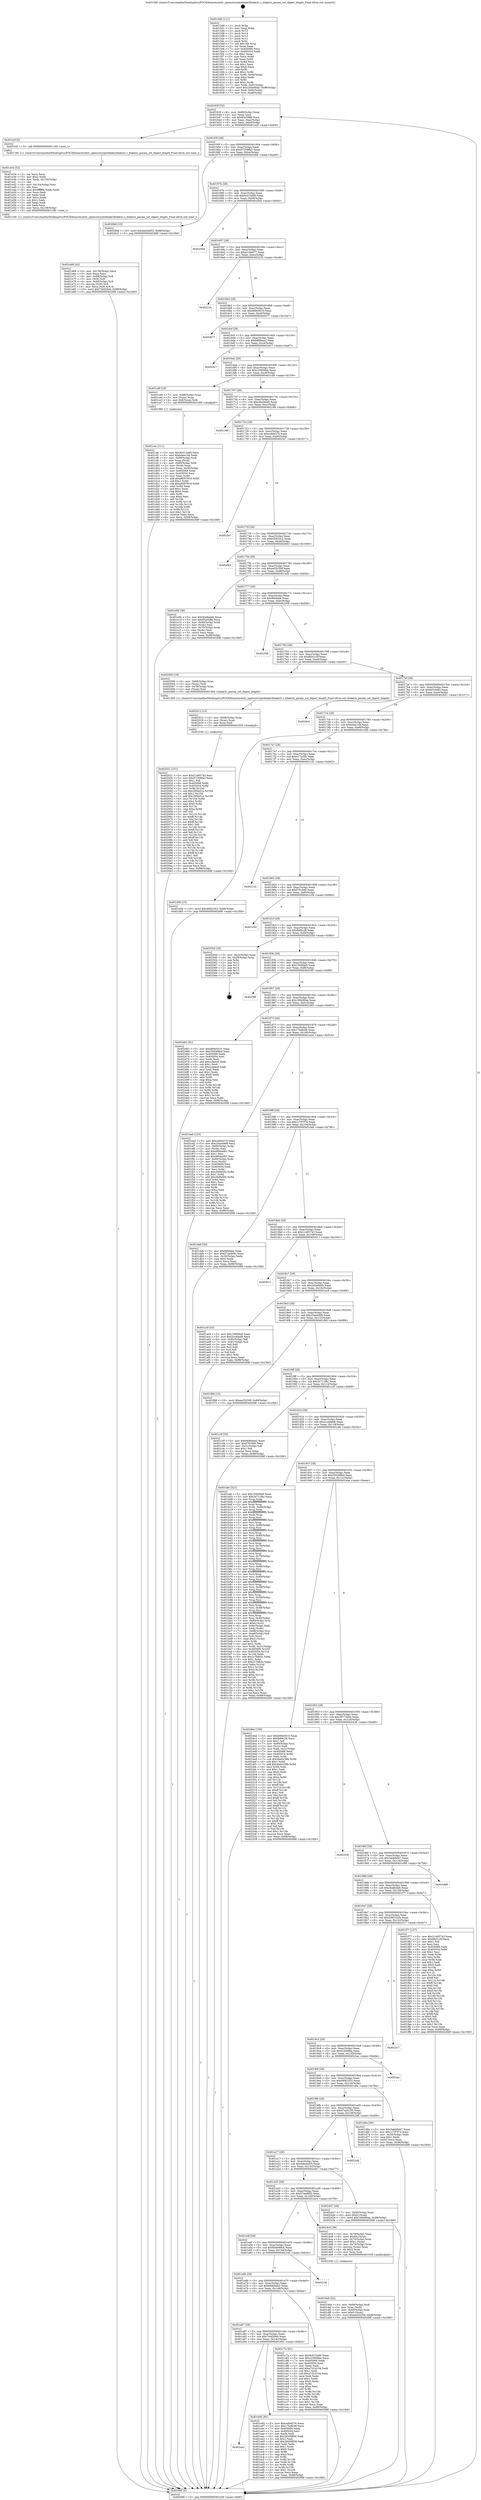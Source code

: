 digraph "0x4015d0" {
  label = "0x4015d0 (/mnt/c/Users/mathe/Desktop/tcc/POCII/binaries/extr_opensslcryptoblake2blake2s.c_blake2s_param_set_digest_length_Final-ollvm.out::main(0))"
  labelloc = "t"
  node[shape=record]

  Entry [label="",width=0.3,height=0.3,shape=circle,fillcolor=black,style=filled]
  "0x40163f" [label="{
     0x40163f [32]\l
     | [instrs]\l
     &nbsp;&nbsp;0x40163f \<+6\>: mov -0x98(%rbp),%eax\l
     &nbsp;&nbsp;0x401645 \<+2\>: mov %eax,%ecx\l
     &nbsp;&nbsp;0x401647 \<+6\>: sub $0x85a55ffd,%ecx\l
     &nbsp;&nbsp;0x40164d \<+6\>: mov %eax,-0xac(%rbp)\l
     &nbsp;&nbsp;0x401653 \<+6\>: mov %ecx,-0xb0(%rbp)\l
     &nbsp;&nbsp;0x401659 \<+6\>: je 0000000000401e2f \<main+0x85f\>\l
  }"]
  "0x401e2f" [label="{
     0x401e2f [5]\l
     | [instrs]\l
     &nbsp;&nbsp;0x401e2f \<+5\>: call 0000000000401160 \<next_i\>\l
     | [calls]\l
     &nbsp;&nbsp;0x401160 \{1\} (/mnt/c/Users/mathe/Desktop/tcc/POCII/binaries/extr_opensslcryptoblake2blake2s.c_blake2s_param_set_digest_length_Final-ollvm.out::next_i)\l
  }"]
  "0x40165f" [label="{
     0x40165f [28]\l
     | [instrs]\l
     &nbsp;&nbsp;0x40165f \<+5\>: jmp 0000000000401664 \<main+0x94\>\l
     &nbsp;&nbsp;0x401664 \<+6\>: mov -0xac(%rbp),%eax\l
     &nbsp;&nbsp;0x40166a \<+5\>: sub $0x972598a3,%eax\l
     &nbsp;&nbsp;0x40166f \<+6\>: mov %eax,-0xb4(%rbp)\l
     &nbsp;&nbsp;0x401675 \<+6\>: je 00000000004020b8 \<main+0xae8\>\l
  }"]
  Exit [label="",width=0.3,height=0.3,shape=circle,fillcolor=black,style=filled,peripheries=2]
  "0x4020b8" [label="{
     0x4020b8 [15]\l
     | [instrs]\l
     &nbsp;&nbsp;0x4020b8 \<+10\>: movl $0x4ebcbd55,-0x98(%rbp)\l
     &nbsp;&nbsp;0x4020c2 \<+5\>: jmp 000000000040268f \<main+0x10bf\>\l
  }"]
  "0x40167b" [label="{
     0x40167b [28]\l
     | [instrs]\l
     &nbsp;&nbsp;0x40167b \<+5\>: jmp 0000000000401680 \<main+0xb0\>\l
     &nbsp;&nbsp;0x401680 \<+6\>: mov -0xac(%rbp),%eax\l
     &nbsp;&nbsp;0x401686 \<+5\>: sub $0x9c015a99,%eax\l
     &nbsp;&nbsp;0x40168b \<+6\>: mov %eax,-0xb8(%rbp)\l
     &nbsp;&nbsp;0x401691 \<+6\>: je 00000000004025b4 \<main+0xfe4\>\l
  }"]
  "0x402021" [label="{
     0x402021 [151]\l
     | [instrs]\l
     &nbsp;&nbsp;0x402021 \<+5\>: mov $0x21495743,%esi\l
     &nbsp;&nbsp;0x402026 \<+5\>: mov $0x972598a3,%ecx\l
     &nbsp;&nbsp;0x40202b \<+2\>: mov $0x1,%dl\l
     &nbsp;&nbsp;0x40202d \<+8\>: mov 0x405068,%r8d\l
     &nbsp;&nbsp;0x402035 \<+8\>: mov 0x405054,%r9d\l
     &nbsp;&nbsp;0x40203d \<+3\>: mov %r8d,%r10d\l
     &nbsp;&nbsp;0x402040 \<+7\>: sub $0x295fa51e,%r10d\l
     &nbsp;&nbsp;0x402047 \<+4\>: sub $0x1,%r10d\l
     &nbsp;&nbsp;0x40204b \<+7\>: add $0x295fa51e,%r10d\l
     &nbsp;&nbsp;0x402052 \<+4\>: imul %r10d,%r8d\l
     &nbsp;&nbsp;0x402056 \<+4\>: and $0x1,%r8d\l
     &nbsp;&nbsp;0x40205a \<+4\>: cmp $0x0,%r8d\l
     &nbsp;&nbsp;0x40205e \<+4\>: sete %r11b\l
     &nbsp;&nbsp;0x402062 \<+4\>: cmp $0xa,%r9d\l
     &nbsp;&nbsp;0x402066 \<+3\>: setl %bl\l
     &nbsp;&nbsp;0x402069 \<+3\>: mov %r11b,%r14b\l
     &nbsp;&nbsp;0x40206c \<+4\>: xor $0xff,%r14b\l
     &nbsp;&nbsp;0x402070 \<+3\>: mov %bl,%r15b\l
     &nbsp;&nbsp;0x402073 \<+4\>: xor $0xff,%r15b\l
     &nbsp;&nbsp;0x402077 \<+3\>: xor $0x1,%dl\l
     &nbsp;&nbsp;0x40207a \<+3\>: mov %r14b,%r12b\l
     &nbsp;&nbsp;0x40207d \<+4\>: and $0xff,%r12b\l
     &nbsp;&nbsp;0x402081 \<+3\>: and %dl,%r11b\l
     &nbsp;&nbsp;0x402084 \<+3\>: mov %r15b,%r13b\l
     &nbsp;&nbsp;0x402087 \<+4\>: and $0xff,%r13b\l
     &nbsp;&nbsp;0x40208b \<+2\>: and %dl,%bl\l
     &nbsp;&nbsp;0x40208d \<+3\>: or %r11b,%r12b\l
     &nbsp;&nbsp;0x402090 \<+3\>: or %bl,%r13b\l
     &nbsp;&nbsp;0x402093 \<+3\>: xor %r13b,%r12b\l
     &nbsp;&nbsp;0x402096 \<+3\>: or %r15b,%r14b\l
     &nbsp;&nbsp;0x402099 \<+4\>: xor $0xff,%r14b\l
     &nbsp;&nbsp;0x40209d \<+3\>: or $0x1,%dl\l
     &nbsp;&nbsp;0x4020a0 \<+3\>: and %dl,%r14b\l
     &nbsp;&nbsp;0x4020a3 \<+3\>: or %r14b,%r12b\l
     &nbsp;&nbsp;0x4020a6 \<+4\>: test $0x1,%r12b\l
     &nbsp;&nbsp;0x4020aa \<+3\>: cmovne %ecx,%esi\l
     &nbsp;&nbsp;0x4020ad \<+6\>: mov %esi,-0x98(%rbp)\l
     &nbsp;&nbsp;0x4020b3 \<+5\>: jmp 000000000040268f \<main+0x10bf\>\l
  }"]
  "0x4025b4" [label="{
     0x4025b4\l
  }", style=dashed]
  "0x401697" [label="{
     0x401697 [28]\l
     | [instrs]\l
     &nbsp;&nbsp;0x401697 \<+5\>: jmp 000000000040169c \<main+0xcc\>\l
     &nbsp;&nbsp;0x40169c \<+6\>: mov -0xac(%rbp),%eax\l
     &nbsp;&nbsp;0x4016a2 \<+5\>: sub $0xa1cbe077,%eax\l
     &nbsp;&nbsp;0x4016a7 \<+6\>: mov %eax,-0xbc(%rbp)\l
     &nbsp;&nbsp;0x4016ad \<+6\>: je 000000000040221b \<main+0xc4b\>\l
  }"]
  "0x402012" [label="{
     0x402012 [15]\l
     | [instrs]\l
     &nbsp;&nbsp;0x402012 \<+4\>: mov -0x68(%rbp),%rax\l
     &nbsp;&nbsp;0x402016 \<+3\>: mov (%rax),%rax\l
     &nbsp;&nbsp;0x402019 \<+3\>: mov %rax,%rdi\l
     &nbsp;&nbsp;0x40201c \<+5\>: call 0000000000401030 \<free@plt\>\l
     | [calls]\l
     &nbsp;&nbsp;0x401030 \{1\} (unknown)\l
  }"]
  "0x40221b" [label="{
     0x40221b\l
  }", style=dashed]
  "0x4016b3" [label="{
     0x4016b3 [28]\l
     | [instrs]\l
     &nbsp;&nbsp;0x4016b3 \<+5\>: jmp 00000000004016b8 \<main+0xe8\>\l
     &nbsp;&nbsp;0x4016b8 \<+6\>: mov -0xac(%rbp),%eax\l
     &nbsp;&nbsp;0x4016be \<+5\>: sub $0xb69e5010,%eax\l
     &nbsp;&nbsp;0x4016c3 \<+6\>: mov %eax,-0xc0(%rbp)\l
     &nbsp;&nbsp;0x4016c9 \<+6\>: je 0000000000402677 \<main+0x10a7\>\l
  }"]
  "0x401aa3" [label="{
     0x401aa3\l
  }", style=dashed]
  "0x402677" [label="{
     0x402677\l
  }", style=dashed]
  "0x4016cf" [label="{
     0x4016cf [28]\l
     | [instrs]\l
     &nbsp;&nbsp;0x4016cf \<+5\>: jmp 00000000004016d4 \<main+0x104\>\l
     &nbsp;&nbsp;0x4016d4 \<+6\>: mov -0xac(%rbp),%eax\l
     &nbsp;&nbsp;0x4016da \<+5\>: sub $0xb88feee2,%eax\l
     &nbsp;&nbsp;0x4016df \<+6\>: mov %eax,-0xc4(%rbp)\l
     &nbsp;&nbsp;0x4016e5 \<+6\>: je 00000000004020c7 \<main+0xaf7\>\l
  }"]
  "0x401e92" [label="{
     0x401e92 [91]\l
     | [instrs]\l
     &nbsp;&nbsp;0x401e92 \<+5\>: mov $0xcefd4276,%eax\l
     &nbsp;&nbsp;0x401e97 \<+5\>: mov $0x17bdfc48,%ecx\l
     &nbsp;&nbsp;0x401e9c \<+7\>: mov 0x405068,%edx\l
     &nbsp;&nbsp;0x401ea3 \<+7\>: mov 0x405054,%esi\l
     &nbsp;&nbsp;0x401eaa \<+2\>: mov %edx,%edi\l
     &nbsp;&nbsp;0x401eac \<+6\>: sub $0x26008856,%edi\l
     &nbsp;&nbsp;0x401eb2 \<+3\>: sub $0x1,%edi\l
     &nbsp;&nbsp;0x401eb5 \<+6\>: add $0x26008856,%edi\l
     &nbsp;&nbsp;0x401ebb \<+3\>: imul %edi,%edx\l
     &nbsp;&nbsp;0x401ebe \<+3\>: and $0x1,%edx\l
     &nbsp;&nbsp;0x401ec1 \<+3\>: cmp $0x0,%edx\l
     &nbsp;&nbsp;0x401ec4 \<+4\>: sete %r8b\l
     &nbsp;&nbsp;0x401ec8 \<+3\>: cmp $0xa,%esi\l
     &nbsp;&nbsp;0x401ecb \<+4\>: setl %r9b\l
     &nbsp;&nbsp;0x401ecf \<+3\>: mov %r8b,%r10b\l
     &nbsp;&nbsp;0x401ed2 \<+3\>: and %r9b,%r10b\l
     &nbsp;&nbsp;0x401ed5 \<+3\>: xor %r9b,%r8b\l
     &nbsp;&nbsp;0x401ed8 \<+3\>: or %r8b,%r10b\l
     &nbsp;&nbsp;0x401edb \<+4\>: test $0x1,%r10b\l
     &nbsp;&nbsp;0x401edf \<+3\>: cmovne %ecx,%eax\l
     &nbsp;&nbsp;0x401ee2 \<+6\>: mov %eax,-0x98(%rbp)\l
     &nbsp;&nbsp;0x401ee8 \<+5\>: jmp 000000000040268f \<main+0x10bf\>\l
  }"]
  "0x4020c7" [label="{
     0x4020c7\l
  }", style=dashed]
  "0x4016eb" [label="{
     0x4016eb [28]\l
     | [instrs]\l
     &nbsp;&nbsp;0x4016eb \<+5\>: jmp 00000000004016f0 \<main+0x120\>\l
     &nbsp;&nbsp;0x4016f0 \<+6\>: mov -0xac(%rbp),%eax\l
     &nbsp;&nbsp;0x4016f6 \<+5\>: sub $0xc33956ba,%eax\l
     &nbsp;&nbsp;0x4016fb \<+6\>: mov %eax,-0xc8(%rbp)\l
     &nbsp;&nbsp;0x401701 \<+6\>: je 0000000000401cd9 \<main+0x709\>\l
  }"]
  "0x401e68" [label="{
     0x401e68 [42]\l
     | [instrs]\l
     &nbsp;&nbsp;0x401e68 \<+6\>: mov -0x158(%rbp),%ecx\l
     &nbsp;&nbsp;0x401e6e \<+3\>: imul %eax,%ecx\l
     &nbsp;&nbsp;0x401e71 \<+4\>: mov -0x68(%rbp),%r8\l
     &nbsp;&nbsp;0x401e75 \<+3\>: mov (%r8),%r8\l
     &nbsp;&nbsp;0x401e78 \<+4\>: mov -0x60(%rbp),%r9\l
     &nbsp;&nbsp;0x401e7c \<+3\>: movslq (%r9),%r9\l
     &nbsp;&nbsp;0x401e7f \<+4\>: mov %ecx,(%r8,%r9,4)\l
     &nbsp;&nbsp;0x401e83 \<+10\>: movl $0x7c6d26eb,-0x98(%rbp)\l
     &nbsp;&nbsp;0x401e8d \<+5\>: jmp 000000000040268f \<main+0x10bf\>\l
  }"]
  "0x401cd9" [label="{
     0x401cd9 [19]\l
     | [instrs]\l
     &nbsp;&nbsp;0x401cd9 \<+7\>: mov -0x88(%rbp),%rax\l
     &nbsp;&nbsp;0x401ce0 \<+3\>: mov (%rax),%rax\l
     &nbsp;&nbsp;0x401ce3 \<+4\>: mov 0x8(%rax),%rdi\l
     &nbsp;&nbsp;0x401ce7 \<+5\>: call 0000000000401060 \<atoi@plt\>\l
     | [calls]\l
     &nbsp;&nbsp;0x401060 \{1\} (unknown)\l
  }"]
  "0x401707" [label="{
     0x401707 [28]\l
     | [instrs]\l
     &nbsp;&nbsp;0x401707 \<+5\>: jmp 000000000040170c \<main+0x13c\>\l
     &nbsp;&nbsp;0x40170c \<+6\>: mov -0xac(%rbp),%eax\l
     &nbsp;&nbsp;0x401712 \<+5\>: sub $0xc9a2bbe6,%eax\l
     &nbsp;&nbsp;0x401717 \<+6\>: mov %eax,-0xcc(%rbp)\l
     &nbsp;&nbsp;0x40171d \<+6\>: je 0000000000402188 \<main+0xbb8\>\l
  }"]
  "0x401e34" [label="{
     0x401e34 [52]\l
     | [instrs]\l
     &nbsp;&nbsp;0x401e34 \<+2\>: xor %ecx,%ecx\l
     &nbsp;&nbsp;0x401e36 \<+5\>: mov $0x2,%edx\l
     &nbsp;&nbsp;0x401e3b \<+6\>: mov %edx,-0x154(%rbp)\l
     &nbsp;&nbsp;0x401e41 \<+1\>: cltd\l
     &nbsp;&nbsp;0x401e42 \<+6\>: mov -0x154(%rbp),%esi\l
     &nbsp;&nbsp;0x401e48 \<+2\>: idiv %esi\l
     &nbsp;&nbsp;0x401e4a \<+6\>: imul $0xfffffffe,%edx,%edx\l
     &nbsp;&nbsp;0x401e50 \<+2\>: mov %ecx,%edi\l
     &nbsp;&nbsp;0x401e52 \<+2\>: sub %edx,%edi\l
     &nbsp;&nbsp;0x401e54 \<+2\>: mov %ecx,%edx\l
     &nbsp;&nbsp;0x401e56 \<+3\>: sub $0x1,%edx\l
     &nbsp;&nbsp;0x401e59 \<+2\>: add %edx,%edi\l
     &nbsp;&nbsp;0x401e5b \<+2\>: sub %edi,%ecx\l
     &nbsp;&nbsp;0x401e5d \<+6\>: mov %ecx,-0x158(%rbp)\l
     &nbsp;&nbsp;0x401e63 \<+5\>: call 0000000000401160 \<next_i\>\l
     | [calls]\l
     &nbsp;&nbsp;0x401160 \{1\} (/mnt/c/Users/mathe/Desktop/tcc/POCII/binaries/extr_opensslcryptoblake2blake2s.c_blake2s_param_set_digest_length_Final-ollvm.out::next_i)\l
  }"]
  "0x402188" [label="{
     0x402188\l
  }", style=dashed]
  "0x401723" [label="{
     0x401723 [28]\l
     | [instrs]\l
     &nbsp;&nbsp;0x401723 \<+5\>: jmp 0000000000401728 \<main+0x158\>\l
     &nbsp;&nbsp;0x401728 \<+6\>: mov -0xac(%rbp),%eax\l
     &nbsp;&nbsp;0x40172e \<+5\>: sub $0xcefd4276,%eax\l
     &nbsp;&nbsp;0x401733 \<+6\>: mov %eax,-0xd0(%rbp)\l
     &nbsp;&nbsp;0x401739 \<+6\>: je 00000000004025e7 \<main+0x1017\>\l
  }"]
  "0x401deb" [label="{
     0x401deb [32]\l
     | [instrs]\l
     &nbsp;&nbsp;0x401deb \<+4\>: mov -0x68(%rbp),%rdi\l
     &nbsp;&nbsp;0x401def \<+3\>: mov %rax,(%rdi)\l
     &nbsp;&nbsp;0x401df2 \<+4\>: mov -0x60(%rbp),%rax\l
     &nbsp;&nbsp;0x401df6 \<+6\>: movl $0x0,(%rax)\l
     &nbsp;&nbsp;0x401dfc \<+10\>: movl $0xee55250f,-0x98(%rbp)\l
     &nbsp;&nbsp;0x401e06 \<+5\>: jmp 000000000040268f \<main+0x10bf\>\l
  }"]
  "0x4025e7" [label="{
     0x4025e7\l
  }", style=dashed]
  "0x40173f" [label="{
     0x40173f [28]\l
     | [instrs]\l
     &nbsp;&nbsp;0x40173f \<+5\>: jmp 0000000000401744 \<main+0x174\>\l
     &nbsp;&nbsp;0x401744 \<+6\>: mov -0xac(%rbp),%eax\l
     &nbsp;&nbsp;0x40174a \<+5\>: sub $0xe30633c2,%eax\l
     &nbsp;&nbsp;0x40174f \<+6\>: mov %eax,-0xd4(%rbp)\l
     &nbsp;&nbsp;0x401755 \<+6\>: je 0000000000402663 \<main+0x1093\>\l
  }"]
  "0x401cec" [label="{
     0x401cec [111]\l
     | [instrs]\l
     &nbsp;&nbsp;0x401cec \<+5\>: mov $0x9c015a99,%ecx\l
     &nbsp;&nbsp;0x401cf1 \<+5\>: mov $0xbdee148,%edx\l
     &nbsp;&nbsp;0x401cf6 \<+4\>: mov -0x80(%rbp),%rdi\l
     &nbsp;&nbsp;0x401cfa \<+2\>: mov %eax,(%rdi)\l
     &nbsp;&nbsp;0x401cfc \<+4\>: mov -0x80(%rbp),%rdi\l
     &nbsp;&nbsp;0x401d00 \<+2\>: mov (%rdi),%eax\l
     &nbsp;&nbsp;0x401d02 \<+3\>: mov %eax,-0x30(%rbp)\l
     &nbsp;&nbsp;0x401d05 \<+7\>: mov 0x405068,%eax\l
     &nbsp;&nbsp;0x401d0c \<+7\>: mov 0x405054,%esi\l
     &nbsp;&nbsp;0x401d13 \<+3\>: mov %eax,%r8d\l
     &nbsp;&nbsp;0x401d16 \<+7\>: add $0xa8097819,%r8d\l
     &nbsp;&nbsp;0x401d1d \<+4\>: sub $0x1,%r8d\l
     &nbsp;&nbsp;0x401d21 \<+7\>: sub $0xa8097819,%r8d\l
     &nbsp;&nbsp;0x401d28 \<+4\>: imul %r8d,%eax\l
     &nbsp;&nbsp;0x401d2c \<+3\>: and $0x1,%eax\l
     &nbsp;&nbsp;0x401d2f \<+3\>: cmp $0x0,%eax\l
     &nbsp;&nbsp;0x401d32 \<+4\>: sete %r9b\l
     &nbsp;&nbsp;0x401d36 \<+3\>: cmp $0xa,%esi\l
     &nbsp;&nbsp;0x401d39 \<+4\>: setl %r10b\l
     &nbsp;&nbsp;0x401d3d \<+3\>: mov %r9b,%r11b\l
     &nbsp;&nbsp;0x401d40 \<+3\>: and %r10b,%r11b\l
     &nbsp;&nbsp;0x401d43 \<+3\>: xor %r10b,%r9b\l
     &nbsp;&nbsp;0x401d46 \<+3\>: or %r9b,%r11b\l
     &nbsp;&nbsp;0x401d49 \<+4\>: test $0x1,%r11b\l
     &nbsp;&nbsp;0x401d4d \<+3\>: cmovne %edx,%ecx\l
     &nbsp;&nbsp;0x401d50 \<+6\>: mov %ecx,-0x98(%rbp)\l
     &nbsp;&nbsp;0x401d56 \<+5\>: jmp 000000000040268f \<main+0x10bf\>\l
  }"]
  "0x402663" [label="{
     0x402663\l
  }", style=dashed]
  "0x40175b" [label="{
     0x40175b [28]\l
     | [instrs]\l
     &nbsp;&nbsp;0x40175b \<+5\>: jmp 0000000000401760 \<main+0x190\>\l
     &nbsp;&nbsp;0x401760 \<+6\>: mov -0xac(%rbp),%eax\l
     &nbsp;&nbsp;0x401766 \<+5\>: sub $0xee55250f,%eax\l
     &nbsp;&nbsp;0x40176b \<+6\>: mov %eax,-0xd8(%rbp)\l
     &nbsp;&nbsp;0x401771 \<+6\>: je 0000000000401e0b \<main+0x83b\>\l
  }"]
  "0x401a87" [label="{
     0x401a87 [28]\l
     | [instrs]\l
     &nbsp;&nbsp;0x401a87 \<+5\>: jmp 0000000000401a8c \<main+0x4bc\>\l
     &nbsp;&nbsp;0x401a8c \<+6\>: mov -0xac(%rbp),%eax\l
     &nbsp;&nbsp;0x401a92 \<+5\>: sub $0x7c6d26eb,%eax\l
     &nbsp;&nbsp;0x401a97 \<+6\>: mov %eax,-0x14c(%rbp)\l
     &nbsp;&nbsp;0x401a9d \<+6\>: je 0000000000401e92 \<main+0x8c2\>\l
  }"]
  "0x401e0b" [label="{
     0x401e0b [36]\l
     | [instrs]\l
     &nbsp;&nbsp;0x401e0b \<+5\>: mov $0x3ba8edeb,%eax\l
     &nbsp;&nbsp;0x401e10 \<+5\>: mov $0x85a55ffd,%ecx\l
     &nbsp;&nbsp;0x401e15 \<+4\>: mov -0x60(%rbp),%rdx\l
     &nbsp;&nbsp;0x401e19 \<+2\>: mov (%rdx),%esi\l
     &nbsp;&nbsp;0x401e1b \<+4\>: mov -0x70(%rbp),%rdx\l
     &nbsp;&nbsp;0x401e1f \<+2\>: cmp (%rdx),%esi\l
     &nbsp;&nbsp;0x401e21 \<+3\>: cmovl %ecx,%eax\l
     &nbsp;&nbsp;0x401e24 \<+6\>: mov %eax,-0x98(%rbp)\l
     &nbsp;&nbsp;0x401e2a \<+5\>: jmp 000000000040268f \<main+0x10bf\>\l
  }"]
  "0x401777" [label="{
     0x401777 [28]\l
     | [instrs]\l
     &nbsp;&nbsp;0x401777 \<+5\>: jmp 000000000040177c \<main+0x1ac\>\l
     &nbsp;&nbsp;0x40177c \<+6\>: mov -0xac(%rbp),%eax\l
     &nbsp;&nbsp;0x401782 \<+5\>: sub $0x86bfabe,%eax\l
     &nbsp;&nbsp;0x401787 \<+6\>: mov %eax,-0xdc(%rbp)\l
     &nbsp;&nbsp;0x40178d \<+6\>: je 0000000000402308 \<main+0xd38\>\l
  }"]
  "0x401c7e" [label="{
     0x401c7e [91]\l
     | [instrs]\l
     &nbsp;&nbsp;0x401c7e \<+5\>: mov $0x9c015a99,%eax\l
     &nbsp;&nbsp;0x401c83 \<+5\>: mov $0xc33956ba,%ecx\l
     &nbsp;&nbsp;0x401c88 \<+7\>: mov 0x405068,%edx\l
     &nbsp;&nbsp;0x401c8f \<+7\>: mov 0x405054,%esi\l
     &nbsp;&nbsp;0x401c96 \<+2\>: mov %edx,%edi\l
     &nbsp;&nbsp;0x401c98 \<+6\>: add $0xa7d1d104,%edi\l
     &nbsp;&nbsp;0x401c9e \<+3\>: sub $0x1,%edi\l
     &nbsp;&nbsp;0x401ca1 \<+6\>: sub $0xa7d1d104,%edi\l
     &nbsp;&nbsp;0x401ca7 \<+3\>: imul %edi,%edx\l
     &nbsp;&nbsp;0x401caa \<+3\>: and $0x1,%edx\l
     &nbsp;&nbsp;0x401cad \<+3\>: cmp $0x0,%edx\l
     &nbsp;&nbsp;0x401cb0 \<+4\>: sete %r8b\l
     &nbsp;&nbsp;0x401cb4 \<+3\>: cmp $0xa,%esi\l
     &nbsp;&nbsp;0x401cb7 \<+4\>: setl %r9b\l
     &nbsp;&nbsp;0x401cbb \<+3\>: mov %r8b,%r10b\l
     &nbsp;&nbsp;0x401cbe \<+3\>: and %r9b,%r10b\l
     &nbsp;&nbsp;0x401cc1 \<+3\>: xor %r9b,%r8b\l
     &nbsp;&nbsp;0x401cc4 \<+3\>: or %r8b,%r10b\l
     &nbsp;&nbsp;0x401cc7 \<+4\>: test $0x1,%r10b\l
     &nbsp;&nbsp;0x401ccb \<+3\>: cmovne %ecx,%eax\l
     &nbsp;&nbsp;0x401cce \<+6\>: mov %eax,-0x98(%rbp)\l
     &nbsp;&nbsp;0x401cd4 \<+5\>: jmp 000000000040268f \<main+0x10bf\>\l
  }"]
  "0x402308" [label="{
     0x402308\l
  }", style=dashed]
  "0x401793" [label="{
     0x401793 [28]\l
     | [instrs]\l
     &nbsp;&nbsp;0x401793 \<+5\>: jmp 0000000000401798 \<main+0x1c8\>\l
     &nbsp;&nbsp;0x401798 \<+6\>: mov -0xac(%rbp),%eax\l
     &nbsp;&nbsp;0x40179e \<+5\>: sub $0x86d1c5f,%eax\l
     &nbsp;&nbsp;0x4017a3 \<+6\>: mov %eax,-0xe0(%rbp)\l
     &nbsp;&nbsp;0x4017a9 \<+6\>: je 0000000000402000 \<main+0xa30\>\l
  }"]
  "0x401a6b" [label="{
     0x401a6b [28]\l
     | [instrs]\l
     &nbsp;&nbsp;0x401a6b \<+5\>: jmp 0000000000401a70 \<main+0x4a0\>\l
     &nbsp;&nbsp;0x401a70 \<+6\>: mov -0xac(%rbp),%eax\l
     &nbsp;&nbsp;0x401a76 \<+5\>: sub $0x66dbbde2,%eax\l
     &nbsp;&nbsp;0x401a7b \<+6\>: mov %eax,-0x148(%rbp)\l
     &nbsp;&nbsp;0x401a81 \<+6\>: je 0000000000401c7e \<main+0x6ae\>\l
  }"]
  "0x402000" [label="{
     0x402000 [18]\l
     | [instrs]\l
     &nbsp;&nbsp;0x402000 \<+4\>: mov -0x68(%rbp),%rax\l
     &nbsp;&nbsp;0x402004 \<+3\>: mov (%rax),%rdi\l
     &nbsp;&nbsp;0x402007 \<+4\>: mov -0x78(%rbp),%rax\l
     &nbsp;&nbsp;0x40200b \<+2\>: mov (%rax),%esi\l
     &nbsp;&nbsp;0x40200d \<+5\>: call 00000000004015b0 \<blake2s_param_set_digest_length\>\l
     | [calls]\l
     &nbsp;&nbsp;0x4015b0 \{1\} (/mnt/c/Users/mathe/Desktop/tcc/POCII/binaries/extr_opensslcryptoblake2blake2s.c_blake2s_param_set_digest_length_Final-ollvm.out::blake2s_param_set_digest_length)\l
  }"]
  "0x4017af" [label="{
     0x4017af [28]\l
     | [instrs]\l
     &nbsp;&nbsp;0x4017af \<+5\>: jmp 00000000004017b4 \<main+0x1e4\>\l
     &nbsp;&nbsp;0x4017b4 \<+6\>: mov -0xac(%rbp),%eax\l
     &nbsp;&nbsp;0x4017ba \<+5\>: sub $0xb010e83,%eax\l
     &nbsp;&nbsp;0x4017bf \<+6\>: mov %eax,-0xe4(%rbp)\l
     &nbsp;&nbsp;0x4017c5 \<+6\>: je 0000000000402641 \<main+0x1071\>\l
  }"]
  "0x40210e" [label="{
     0x40210e\l
  }", style=dashed]
  "0x402641" [label="{
     0x402641\l
  }", style=dashed]
  "0x4017cb" [label="{
     0x4017cb [28]\l
     | [instrs]\l
     &nbsp;&nbsp;0x4017cb \<+5\>: jmp 00000000004017d0 \<main+0x200\>\l
     &nbsp;&nbsp;0x4017d0 \<+6\>: mov -0xac(%rbp),%eax\l
     &nbsp;&nbsp;0x4017d6 \<+5\>: sub $0xbdee148,%eax\l
     &nbsp;&nbsp;0x4017db \<+6\>: mov %eax,-0xe8(%rbp)\l
     &nbsp;&nbsp;0x4017e1 \<+6\>: je 0000000000401d5b \<main+0x78b\>\l
  }"]
  "0x401a4f" [label="{
     0x401a4f [28]\l
     | [instrs]\l
     &nbsp;&nbsp;0x401a4f \<+5\>: jmp 0000000000401a54 \<main+0x484\>\l
     &nbsp;&nbsp;0x401a54 \<+6\>: mov -0xac(%rbp),%eax\l
     &nbsp;&nbsp;0x401a5a \<+5\>: sub $0x60de86b4,%eax\l
     &nbsp;&nbsp;0x401a5f \<+6\>: mov %eax,-0x144(%rbp)\l
     &nbsp;&nbsp;0x401a65 \<+6\>: je 000000000040210e \<main+0xb3e\>\l
  }"]
  "0x401d5b" [label="{
     0x401d5b [15]\l
     | [instrs]\l
     &nbsp;&nbsp;0x401d5b \<+10\>: movl $0x46f42353,-0x98(%rbp)\l
     &nbsp;&nbsp;0x401d65 \<+5\>: jmp 000000000040268f \<main+0x10bf\>\l
  }"]
  "0x4017e7" [label="{
     0x4017e7 [28]\l
     | [instrs]\l
     &nbsp;&nbsp;0x4017e7 \<+5\>: jmp 00000000004017ec \<main+0x21c\>\l
     &nbsp;&nbsp;0x4017ec \<+6\>: mov -0xac(%rbp),%eax\l
     &nbsp;&nbsp;0x4017f2 \<+5\>: sub $0xe17a28b,%eax\l
     &nbsp;&nbsp;0x4017f7 \<+6\>: mov %eax,-0xec(%rbp)\l
     &nbsp;&nbsp;0x4017fd \<+6\>: je 0000000000402132 \<main+0xb62\>\l
  }"]
  "0x401dc4" [label="{
     0x401dc4 [39]\l
     | [instrs]\l
     &nbsp;&nbsp;0x401dc4 \<+4\>: mov -0x78(%rbp),%rax\l
     &nbsp;&nbsp;0x401dc8 \<+6\>: movl $0x64,(%rax)\l
     &nbsp;&nbsp;0x401dce \<+4\>: mov -0x70(%rbp),%rax\l
     &nbsp;&nbsp;0x401dd2 \<+6\>: movl $0x1,(%rax)\l
     &nbsp;&nbsp;0x401dd8 \<+4\>: mov -0x70(%rbp),%rax\l
     &nbsp;&nbsp;0x401ddc \<+3\>: movslq (%rax),%rax\l
     &nbsp;&nbsp;0x401ddf \<+4\>: shl $0x2,%rax\l
     &nbsp;&nbsp;0x401de3 \<+3\>: mov %rax,%rdi\l
     &nbsp;&nbsp;0x401de6 \<+5\>: call 0000000000401050 \<malloc@plt\>\l
     | [calls]\l
     &nbsp;&nbsp;0x401050 \{1\} (unknown)\l
  }"]
  "0x402132" [label="{
     0x402132\l
  }", style=dashed]
  "0x401803" [label="{
     0x401803 [28]\l
     | [instrs]\l
     &nbsp;&nbsp;0x401803 \<+5\>: jmp 0000000000401808 \<main+0x238\>\l
     &nbsp;&nbsp;0x401808 \<+6\>: mov -0xac(%rbp),%eax\l
     &nbsp;&nbsp;0x40180e \<+5\>: sub $0xf781849,%eax\l
     &nbsp;&nbsp;0x401813 \<+6\>: mov %eax,-0xf0(%rbp)\l
     &nbsp;&nbsp;0x401819 \<+6\>: je 0000000000401c5d \<main+0x68d\>\l
  }"]
  "0x401a33" [label="{
     0x401a33 [28]\l
     | [instrs]\l
     &nbsp;&nbsp;0x401a33 \<+5\>: jmp 0000000000401a38 \<main+0x468\>\l
     &nbsp;&nbsp;0x401a38 \<+6\>: mov -0xac(%rbp),%eax\l
     &nbsp;&nbsp;0x401a3e \<+5\>: sub $0x57aed692,%eax\l
     &nbsp;&nbsp;0x401a43 \<+6\>: mov %eax,-0x140(%rbp)\l
     &nbsp;&nbsp;0x401a49 \<+6\>: je 0000000000401dc4 \<main+0x7f4\>\l
  }"]
  "0x401c5d" [label="{
     0x401c5d\l
  }", style=dashed]
  "0x40181f" [label="{
     0x40181f [28]\l
     | [instrs]\l
     &nbsp;&nbsp;0x40181f \<+5\>: jmp 0000000000401824 \<main+0x254\>\l
     &nbsp;&nbsp;0x401824 \<+6\>: mov -0xac(%rbp),%eax\l
     &nbsp;&nbsp;0x40182a \<+5\>: sub $0xfb88c28,%eax\l
     &nbsp;&nbsp;0x40182f \<+6\>: mov %eax,-0xf4(%rbp)\l
     &nbsp;&nbsp;0x401835 \<+6\>: je 000000000040255d \<main+0xf8d\>\l
  }"]
  "0x402447" [label="{
     0x402447 [28]\l
     | [instrs]\l
     &nbsp;&nbsp;0x402447 \<+7\>: mov -0x90(%rbp),%rax\l
     &nbsp;&nbsp;0x40244e \<+6\>: movl $0x0,(%rax)\l
     &nbsp;&nbsp;0x402454 \<+10\>: movl $0x168490aa,-0x98(%rbp)\l
     &nbsp;&nbsp;0x40245e \<+5\>: jmp 000000000040268f \<main+0x10bf\>\l
  }"]
  "0x40255d" [label="{
     0x40255d [18]\l
     | [instrs]\l
     &nbsp;&nbsp;0x40255d \<+3\>: mov -0x2c(%rbp),%eax\l
     &nbsp;&nbsp;0x402560 \<+4\>: lea -0x28(%rbp),%rsp\l
     &nbsp;&nbsp;0x402564 \<+1\>: pop %rbx\l
     &nbsp;&nbsp;0x402565 \<+2\>: pop %r12\l
     &nbsp;&nbsp;0x402567 \<+2\>: pop %r13\l
     &nbsp;&nbsp;0x402569 \<+2\>: pop %r14\l
     &nbsp;&nbsp;0x40256b \<+2\>: pop %r15\l
     &nbsp;&nbsp;0x40256d \<+1\>: pop %rbp\l
     &nbsp;&nbsp;0x40256e \<+1\>: ret\l
  }"]
  "0x40183b" [label="{
     0x40183b [28]\l
     | [instrs]\l
     &nbsp;&nbsp;0x40183b \<+5\>: jmp 0000000000401840 \<main+0x270\>\l
     &nbsp;&nbsp;0x401840 \<+6\>: mov -0xac(%rbp),%eax\l
     &nbsp;&nbsp;0x401846 \<+5\>: sub $0x1560f4e9,%eax\l
     &nbsp;&nbsp;0x40184b \<+6\>: mov %eax,-0xf8(%rbp)\l
     &nbsp;&nbsp;0x401851 \<+6\>: je 000000000040256f \<main+0xf9f\>\l
  }"]
  "0x401a17" [label="{
     0x401a17 [28]\l
     | [instrs]\l
     &nbsp;&nbsp;0x401a17 \<+5\>: jmp 0000000000401a1c \<main+0x44c\>\l
     &nbsp;&nbsp;0x401a1c \<+6\>: mov -0xac(%rbp),%eax\l
     &nbsp;&nbsp;0x401a22 \<+5\>: sub $0x4ebcbd55,%eax\l
     &nbsp;&nbsp;0x401a27 \<+6\>: mov %eax,-0x13c(%rbp)\l
     &nbsp;&nbsp;0x401a2d \<+6\>: je 0000000000402447 \<main+0xe77\>\l
  }"]
  "0x40256f" [label="{
     0x40256f\l
  }", style=dashed]
  "0x401857" [label="{
     0x401857 [28]\l
     | [instrs]\l
     &nbsp;&nbsp;0x401857 \<+5\>: jmp 000000000040185c \<main+0x28c\>\l
     &nbsp;&nbsp;0x40185c \<+6\>: mov -0xac(%rbp),%eax\l
     &nbsp;&nbsp;0x401862 \<+5\>: sub $0x168490aa,%eax\l
     &nbsp;&nbsp;0x401867 \<+6\>: mov %eax,-0xfc(%rbp)\l
     &nbsp;&nbsp;0x40186d \<+6\>: je 0000000000402463 \<main+0xe93\>\l
  }"]
  "0x4022d8" [label="{
     0x4022d8\l
  }", style=dashed]
  "0x402463" [label="{
     0x402463 [91]\l
     | [instrs]\l
     &nbsp;&nbsp;0x402463 \<+5\>: mov $0xb69e5010,%eax\l
     &nbsp;&nbsp;0x402468 \<+5\>: mov $0x359269bd,%ecx\l
     &nbsp;&nbsp;0x40246d \<+7\>: mov 0x405068,%edx\l
     &nbsp;&nbsp;0x402474 \<+7\>: mov 0x405054,%esi\l
     &nbsp;&nbsp;0x40247b \<+2\>: mov %edx,%edi\l
     &nbsp;&nbsp;0x40247d \<+6\>: add $0xcc4eec6,%edi\l
     &nbsp;&nbsp;0x402483 \<+3\>: sub $0x1,%edi\l
     &nbsp;&nbsp;0x402486 \<+6\>: sub $0xcc4eec6,%edi\l
     &nbsp;&nbsp;0x40248c \<+3\>: imul %edi,%edx\l
     &nbsp;&nbsp;0x40248f \<+3\>: and $0x1,%edx\l
     &nbsp;&nbsp;0x402492 \<+3\>: cmp $0x0,%edx\l
     &nbsp;&nbsp;0x402495 \<+4\>: sete %r8b\l
     &nbsp;&nbsp;0x402499 \<+3\>: cmp $0xa,%esi\l
     &nbsp;&nbsp;0x40249c \<+4\>: setl %r9b\l
     &nbsp;&nbsp;0x4024a0 \<+3\>: mov %r8b,%r10b\l
     &nbsp;&nbsp;0x4024a3 \<+3\>: and %r9b,%r10b\l
     &nbsp;&nbsp;0x4024a6 \<+3\>: xor %r9b,%r8b\l
     &nbsp;&nbsp;0x4024a9 \<+3\>: or %r8b,%r10b\l
     &nbsp;&nbsp;0x4024ac \<+4\>: test $0x1,%r10b\l
     &nbsp;&nbsp;0x4024b0 \<+3\>: cmovne %ecx,%eax\l
     &nbsp;&nbsp;0x4024b3 \<+6\>: mov %eax,-0x98(%rbp)\l
     &nbsp;&nbsp;0x4024b9 \<+5\>: jmp 000000000040268f \<main+0x10bf\>\l
  }"]
  "0x401873" [label="{
     0x401873 [28]\l
     | [instrs]\l
     &nbsp;&nbsp;0x401873 \<+5\>: jmp 0000000000401878 \<main+0x2a8\>\l
     &nbsp;&nbsp;0x401878 \<+6\>: mov -0xac(%rbp),%eax\l
     &nbsp;&nbsp;0x40187e \<+5\>: sub $0x17bdfc48,%eax\l
     &nbsp;&nbsp;0x401883 \<+6\>: mov %eax,-0x100(%rbp)\l
     &nbsp;&nbsp;0x401889 \<+6\>: je 0000000000401eed \<main+0x91d\>\l
  }"]
  "0x4019fb" [label="{
     0x4019fb [28]\l
     | [instrs]\l
     &nbsp;&nbsp;0x4019fb \<+5\>: jmp 0000000000401a00 \<main+0x430\>\l
     &nbsp;&nbsp;0x401a00 \<+6\>: mov -0xac(%rbp),%eax\l
     &nbsp;&nbsp;0x401a06 \<+5\>: sub $0x47ab4193,%eax\l
     &nbsp;&nbsp;0x401a0b \<+6\>: mov %eax,-0x138(%rbp)\l
     &nbsp;&nbsp;0x401a11 \<+6\>: je 00000000004022d8 \<main+0xd08\>\l
  }"]
  "0x401eed" [label="{
     0x401eed [123]\l
     | [instrs]\l
     &nbsp;&nbsp;0x401eed \<+5\>: mov $0xcefd4276,%eax\l
     &nbsp;&nbsp;0x401ef2 \<+5\>: mov $0x25aa4489,%ecx\l
     &nbsp;&nbsp;0x401ef7 \<+4\>: mov -0x60(%rbp),%rdx\l
     &nbsp;&nbsp;0x401efb \<+2\>: mov (%rdx),%esi\l
     &nbsp;&nbsp;0x401efd \<+6\>: add $0x480da981,%esi\l
     &nbsp;&nbsp;0x401f03 \<+3\>: add $0x1,%esi\l
     &nbsp;&nbsp;0x401f06 \<+6\>: sub $0x480da981,%esi\l
     &nbsp;&nbsp;0x401f0c \<+4\>: mov -0x60(%rbp),%rdx\l
     &nbsp;&nbsp;0x401f10 \<+2\>: mov %esi,(%rdx)\l
     &nbsp;&nbsp;0x401f12 \<+7\>: mov 0x405068,%esi\l
     &nbsp;&nbsp;0x401f19 \<+7\>: mov 0x405054,%edi\l
     &nbsp;&nbsp;0x401f20 \<+3\>: mov %esi,%r8d\l
     &nbsp;&nbsp;0x401f23 \<+7\>: sub $0xc6d9e5f2,%r8d\l
     &nbsp;&nbsp;0x401f2a \<+4\>: sub $0x1,%r8d\l
     &nbsp;&nbsp;0x401f2e \<+7\>: add $0xc6d9e5f2,%r8d\l
     &nbsp;&nbsp;0x401f35 \<+4\>: imul %r8d,%esi\l
     &nbsp;&nbsp;0x401f39 \<+3\>: and $0x1,%esi\l
     &nbsp;&nbsp;0x401f3c \<+3\>: cmp $0x0,%esi\l
     &nbsp;&nbsp;0x401f3f \<+4\>: sete %r9b\l
     &nbsp;&nbsp;0x401f43 \<+3\>: cmp $0xa,%edi\l
     &nbsp;&nbsp;0x401f46 \<+4\>: setl %r10b\l
     &nbsp;&nbsp;0x401f4a \<+3\>: mov %r9b,%r11b\l
     &nbsp;&nbsp;0x401f4d \<+3\>: and %r10b,%r11b\l
     &nbsp;&nbsp;0x401f50 \<+3\>: xor %r10b,%r9b\l
     &nbsp;&nbsp;0x401f53 \<+3\>: or %r9b,%r11b\l
     &nbsp;&nbsp;0x401f56 \<+4\>: test $0x1,%r11b\l
     &nbsp;&nbsp;0x401f5a \<+3\>: cmovne %ecx,%eax\l
     &nbsp;&nbsp;0x401f5d \<+6\>: mov %eax,-0x98(%rbp)\l
     &nbsp;&nbsp;0x401f63 \<+5\>: jmp 000000000040268f \<main+0x10bf\>\l
  }"]
  "0x40188f" [label="{
     0x40188f [28]\l
     | [instrs]\l
     &nbsp;&nbsp;0x40188f \<+5\>: jmp 0000000000401894 \<main+0x2c4\>\l
     &nbsp;&nbsp;0x401894 \<+6\>: mov -0xac(%rbp),%eax\l
     &nbsp;&nbsp;0x40189a \<+5\>: sub $0x1c797f7d,%eax\l
     &nbsp;&nbsp;0x40189f \<+6\>: mov %eax,-0x104(%rbp)\l
     &nbsp;&nbsp;0x4018a5 \<+6\>: je 0000000000401da6 \<main+0x7d6\>\l
  }"]
  "0x401d6a" [label="{
     0x401d6a [30]\l
     | [instrs]\l
     &nbsp;&nbsp;0x401d6a \<+5\>: mov $0x3abb9d47,%eax\l
     &nbsp;&nbsp;0x401d6f \<+5\>: mov $0x1c797f7d,%ecx\l
     &nbsp;&nbsp;0x401d74 \<+3\>: mov -0x30(%rbp),%edx\l
     &nbsp;&nbsp;0x401d77 \<+3\>: cmp $0x1,%edx\l
     &nbsp;&nbsp;0x401d7a \<+3\>: cmovl %ecx,%eax\l
     &nbsp;&nbsp;0x401d7d \<+6\>: mov %eax,-0x98(%rbp)\l
     &nbsp;&nbsp;0x401d83 \<+5\>: jmp 000000000040268f \<main+0x10bf\>\l
  }"]
  "0x401da6" [label="{
     0x401da6 [30]\l
     | [instrs]\l
     &nbsp;&nbsp;0x401da6 \<+5\>: mov $0x86bfabe,%eax\l
     &nbsp;&nbsp;0x401dab \<+5\>: mov $0x57aed692,%ecx\l
     &nbsp;&nbsp;0x401db0 \<+3\>: mov -0x30(%rbp),%edx\l
     &nbsp;&nbsp;0x401db3 \<+3\>: cmp $0x0,%edx\l
     &nbsp;&nbsp;0x401db6 \<+3\>: cmove %ecx,%eax\l
     &nbsp;&nbsp;0x401db9 \<+6\>: mov %eax,-0x98(%rbp)\l
     &nbsp;&nbsp;0x401dbf \<+5\>: jmp 000000000040268f \<main+0x10bf\>\l
  }"]
  "0x4018ab" [label="{
     0x4018ab [28]\l
     | [instrs]\l
     &nbsp;&nbsp;0x4018ab \<+5\>: jmp 00000000004018b0 \<main+0x2e0\>\l
     &nbsp;&nbsp;0x4018b0 \<+6\>: mov -0xac(%rbp),%eax\l
     &nbsp;&nbsp;0x4018b6 \<+5\>: sub $0x21495743,%eax\l
     &nbsp;&nbsp;0x4018bb \<+6\>: mov %eax,-0x108(%rbp)\l
     &nbsp;&nbsp;0x4018c1 \<+6\>: je 0000000000402611 \<main+0x1041\>\l
  }"]
  "0x4019df" [label="{
     0x4019df [28]\l
     | [instrs]\l
     &nbsp;&nbsp;0x4019df \<+5\>: jmp 00000000004019e4 \<main+0x414\>\l
     &nbsp;&nbsp;0x4019e4 \<+6\>: mov -0xac(%rbp),%eax\l
     &nbsp;&nbsp;0x4019ea \<+5\>: sub $0x46f42353,%eax\l
     &nbsp;&nbsp;0x4019ef \<+6\>: mov %eax,-0x134(%rbp)\l
     &nbsp;&nbsp;0x4019f5 \<+6\>: je 0000000000401d6a \<main+0x79a\>\l
  }"]
  "0x402611" [label="{
     0x402611\l
  }", style=dashed]
  "0x4018c7" [label="{
     0x4018c7 [28]\l
     | [instrs]\l
     &nbsp;&nbsp;0x4018c7 \<+5\>: jmp 00000000004018cc \<main+0x2fc\>\l
     &nbsp;&nbsp;0x4018cc \<+6\>: mov -0xac(%rbp),%eax\l
     &nbsp;&nbsp;0x4018d2 \<+5\>: sub $0x245a9d4b,%eax\l
     &nbsp;&nbsp;0x4018d7 \<+6\>: mov %eax,-0x10c(%rbp)\l
     &nbsp;&nbsp;0x4018dd \<+6\>: je 0000000000401ac9 \<main+0x4f9\>\l
  }"]
  "0x4023aa" [label="{
     0x4023aa\l
  }", style=dashed]
  "0x401ac9" [label="{
     0x401ac9 [53]\l
     | [instrs]\l
     &nbsp;&nbsp;0x401ac9 \<+5\>: mov $0x1560f4e9,%eax\l
     &nbsp;&nbsp;0x401ace \<+5\>: mov $0x2ccddeb8,%ecx\l
     &nbsp;&nbsp;0x401ad3 \<+6\>: mov -0x92(%rbp),%dl\l
     &nbsp;&nbsp;0x401ad9 \<+7\>: mov -0x91(%rbp),%sil\l
     &nbsp;&nbsp;0x401ae0 \<+3\>: mov %dl,%dil\l
     &nbsp;&nbsp;0x401ae3 \<+3\>: and %sil,%dil\l
     &nbsp;&nbsp;0x401ae6 \<+3\>: xor %sil,%dl\l
     &nbsp;&nbsp;0x401ae9 \<+3\>: or %dl,%dil\l
     &nbsp;&nbsp;0x401aec \<+4\>: test $0x1,%dil\l
     &nbsp;&nbsp;0x401af0 \<+3\>: cmovne %ecx,%eax\l
     &nbsp;&nbsp;0x401af3 \<+6\>: mov %eax,-0x98(%rbp)\l
     &nbsp;&nbsp;0x401af9 \<+5\>: jmp 000000000040268f \<main+0x10bf\>\l
  }"]
  "0x4018e3" [label="{
     0x4018e3 [28]\l
     | [instrs]\l
     &nbsp;&nbsp;0x4018e3 \<+5\>: jmp 00000000004018e8 \<main+0x318\>\l
     &nbsp;&nbsp;0x4018e8 \<+6\>: mov -0xac(%rbp),%eax\l
     &nbsp;&nbsp;0x4018ee \<+5\>: sub $0x25aa4489,%eax\l
     &nbsp;&nbsp;0x4018f3 \<+6\>: mov %eax,-0x110(%rbp)\l
     &nbsp;&nbsp;0x4018f9 \<+6\>: je 0000000000401f68 \<main+0x998\>\l
  }"]
  "0x40268f" [label="{
     0x40268f [5]\l
     | [instrs]\l
     &nbsp;&nbsp;0x40268f \<+5\>: jmp 000000000040163f \<main+0x6f\>\l
  }"]
  "0x4015d0" [label="{
     0x4015d0 [111]\l
     | [instrs]\l
     &nbsp;&nbsp;0x4015d0 \<+1\>: push %rbp\l
     &nbsp;&nbsp;0x4015d1 \<+3\>: mov %rsp,%rbp\l
     &nbsp;&nbsp;0x4015d4 \<+2\>: push %r15\l
     &nbsp;&nbsp;0x4015d6 \<+2\>: push %r14\l
     &nbsp;&nbsp;0x4015d8 \<+2\>: push %r13\l
     &nbsp;&nbsp;0x4015da \<+2\>: push %r12\l
     &nbsp;&nbsp;0x4015dc \<+1\>: push %rbx\l
     &nbsp;&nbsp;0x4015dd \<+7\>: sub $0x148,%rsp\l
     &nbsp;&nbsp;0x4015e4 \<+2\>: xor %eax,%eax\l
     &nbsp;&nbsp;0x4015e6 \<+7\>: mov 0x405068,%ecx\l
     &nbsp;&nbsp;0x4015ed \<+7\>: mov 0x405054,%edx\l
     &nbsp;&nbsp;0x4015f4 \<+3\>: sub $0x1,%eax\l
     &nbsp;&nbsp;0x4015f7 \<+3\>: mov %ecx,%r8d\l
     &nbsp;&nbsp;0x4015fa \<+3\>: add %eax,%r8d\l
     &nbsp;&nbsp;0x4015fd \<+4\>: imul %r8d,%ecx\l
     &nbsp;&nbsp;0x401601 \<+3\>: and $0x1,%ecx\l
     &nbsp;&nbsp;0x401604 \<+3\>: cmp $0x0,%ecx\l
     &nbsp;&nbsp;0x401607 \<+4\>: sete %r9b\l
     &nbsp;&nbsp;0x40160b \<+4\>: and $0x1,%r9b\l
     &nbsp;&nbsp;0x40160f \<+7\>: mov %r9b,-0x92(%rbp)\l
     &nbsp;&nbsp;0x401616 \<+3\>: cmp $0xa,%edx\l
     &nbsp;&nbsp;0x401619 \<+4\>: setl %r9b\l
     &nbsp;&nbsp;0x40161d \<+4\>: and $0x1,%r9b\l
     &nbsp;&nbsp;0x401621 \<+7\>: mov %r9b,-0x91(%rbp)\l
     &nbsp;&nbsp;0x401628 \<+10\>: movl $0x245a9d4b,-0x98(%rbp)\l
     &nbsp;&nbsp;0x401632 \<+6\>: mov %edi,-0x9c(%rbp)\l
     &nbsp;&nbsp;0x401638 \<+7\>: mov %rsi,-0xa8(%rbp)\l
  }"]
  "0x4019c3" [label="{
     0x4019c3 [28]\l
     | [instrs]\l
     &nbsp;&nbsp;0x4019c3 \<+5\>: jmp 00000000004019c8 \<main+0x3f8\>\l
     &nbsp;&nbsp;0x4019c8 \<+6\>: mov -0xac(%rbp),%eax\l
     &nbsp;&nbsp;0x4019ce \<+5\>: sub $0x41fc696a,%eax\l
     &nbsp;&nbsp;0x4019d3 \<+6\>: mov %eax,-0x130(%rbp)\l
     &nbsp;&nbsp;0x4019d9 \<+6\>: je 00000000004023aa \<main+0xdda\>\l
  }"]
  "0x401f68" [label="{
     0x401f68 [15]\l
     | [instrs]\l
     &nbsp;&nbsp;0x401f68 \<+10\>: movl $0xee55250f,-0x98(%rbp)\l
     &nbsp;&nbsp;0x401f72 \<+5\>: jmp 000000000040268f \<main+0x10bf\>\l
  }"]
  "0x4018ff" [label="{
     0x4018ff [28]\l
     | [instrs]\l
     &nbsp;&nbsp;0x4018ff \<+5\>: jmp 0000000000401904 \<main+0x334\>\l
     &nbsp;&nbsp;0x401904 \<+6\>: mov -0xac(%rbp),%eax\l
     &nbsp;&nbsp;0x40190a \<+5\>: sub $0x2a711f6c,%eax\l
     &nbsp;&nbsp;0x40190f \<+6\>: mov %eax,-0x114(%rbp)\l
     &nbsp;&nbsp;0x401915 \<+6\>: je 0000000000401c3f \<main+0x66f\>\l
  }"]
  "0x402317" [label="{
     0x402317\l
  }", style=dashed]
  "0x401c3f" [label="{
     0x401c3f [30]\l
     | [instrs]\l
     &nbsp;&nbsp;0x401c3f \<+5\>: mov $0x66dbbde2,%eax\l
     &nbsp;&nbsp;0x401c44 \<+5\>: mov $0xf781849,%ecx\l
     &nbsp;&nbsp;0x401c49 \<+3\>: mov -0x31(%rbp),%dl\l
     &nbsp;&nbsp;0x401c4c \<+3\>: test $0x1,%dl\l
     &nbsp;&nbsp;0x401c4f \<+3\>: cmovne %ecx,%eax\l
     &nbsp;&nbsp;0x401c52 \<+6\>: mov %eax,-0x98(%rbp)\l
     &nbsp;&nbsp;0x401c58 \<+5\>: jmp 000000000040268f \<main+0x10bf\>\l
  }"]
  "0x40191b" [label="{
     0x40191b [28]\l
     | [instrs]\l
     &nbsp;&nbsp;0x40191b \<+5\>: jmp 0000000000401920 \<main+0x350\>\l
     &nbsp;&nbsp;0x401920 \<+6\>: mov -0xac(%rbp),%eax\l
     &nbsp;&nbsp;0x401926 \<+5\>: sub $0x2ccddeb8,%eax\l
     &nbsp;&nbsp;0x40192b \<+6\>: mov %eax,-0x118(%rbp)\l
     &nbsp;&nbsp;0x401931 \<+6\>: je 0000000000401afe \<main+0x52e\>\l
  }"]
  "0x4019a7" [label="{
     0x4019a7 [28]\l
     | [instrs]\l
     &nbsp;&nbsp;0x4019a7 \<+5\>: jmp 00000000004019ac \<main+0x3dc\>\l
     &nbsp;&nbsp;0x4019ac \<+6\>: mov -0xac(%rbp),%eax\l
     &nbsp;&nbsp;0x4019b2 \<+5\>: sub $0x3d951b2b,%eax\l
     &nbsp;&nbsp;0x4019b7 \<+6\>: mov %eax,-0x12c(%rbp)\l
     &nbsp;&nbsp;0x4019bd \<+6\>: je 0000000000402317 \<main+0xd47\>\l
  }"]
  "0x401afe" [label="{
     0x401afe [321]\l
     | [instrs]\l
     &nbsp;&nbsp;0x401afe \<+5\>: mov $0x1560f4e9,%eax\l
     &nbsp;&nbsp;0x401b03 \<+5\>: mov $0x2a711f6c,%ecx\l
     &nbsp;&nbsp;0x401b08 \<+3\>: mov %rsp,%rdx\l
     &nbsp;&nbsp;0x401b0b \<+4\>: add $0xfffffffffffffff0,%rdx\l
     &nbsp;&nbsp;0x401b0f \<+3\>: mov %rdx,%rsp\l
     &nbsp;&nbsp;0x401b12 \<+7\>: mov %rdx,-0x90(%rbp)\l
     &nbsp;&nbsp;0x401b19 \<+3\>: mov %rsp,%rdx\l
     &nbsp;&nbsp;0x401b1c \<+4\>: add $0xfffffffffffffff0,%rdx\l
     &nbsp;&nbsp;0x401b20 \<+3\>: mov %rdx,%rsp\l
     &nbsp;&nbsp;0x401b23 \<+3\>: mov %rsp,%rsi\l
     &nbsp;&nbsp;0x401b26 \<+4\>: add $0xfffffffffffffff0,%rsi\l
     &nbsp;&nbsp;0x401b2a \<+3\>: mov %rsi,%rsp\l
     &nbsp;&nbsp;0x401b2d \<+7\>: mov %rsi,-0x88(%rbp)\l
     &nbsp;&nbsp;0x401b34 \<+3\>: mov %rsp,%rsi\l
     &nbsp;&nbsp;0x401b37 \<+4\>: add $0xfffffffffffffff0,%rsi\l
     &nbsp;&nbsp;0x401b3b \<+3\>: mov %rsi,%rsp\l
     &nbsp;&nbsp;0x401b3e \<+4\>: mov %rsi,-0x80(%rbp)\l
     &nbsp;&nbsp;0x401b42 \<+3\>: mov %rsp,%rsi\l
     &nbsp;&nbsp;0x401b45 \<+4\>: add $0xfffffffffffffff0,%rsi\l
     &nbsp;&nbsp;0x401b49 \<+3\>: mov %rsi,%rsp\l
     &nbsp;&nbsp;0x401b4c \<+4\>: mov %rsi,-0x78(%rbp)\l
     &nbsp;&nbsp;0x401b50 \<+3\>: mov %rsp,%rsi\l
     &nbsp;&nbsp;0x401b53 \<+4\>: add $0xfffffffffffffff0,%rsi\l
     &nbsp;&nbsp;0x401b57 \<+3\>: mov %rsi,%rsp\l
     &nbsp;&nbsp;0x401b5a \<+4\>: mov %rsi,-0x70(%rbp)\l
     &nbsp;&nbsp;0x401b5e \<+3\>: mov %rsp,%rsi\l
     &nbsp;&nbsp;0x401b61 \<+4\>: add $0xfffffffffffffff0,%rsi\l
     &nbsp;&nbsp;0x401b65 \<+3\>: mov %rsi,%rsp\l
     &nbsp;&nbsp;0x401b68 \<+4\>: mov %rsi,-0x68(%rbp)\l
     &nbsp;&nbsp;0x401b6c \<+3\>: mov %rsp,%rsi\l
     &nbsp;&nbsp;0x401b6f \<+4\>: add $0xfffffffffffffff0,%rsi\l
     &nbsp;&nbsp;0x401b73 \<+3\>: mov %rsi,%rsp\l
     &nbsp;&nbsp;0x401b76 \<+4\>: mov %rsi,-0x60(%rbp)\l
     &nbsp;&nbsp;0x401b7a \<+3\>: mov %rsp,%rsi\l
     &nbsp;&nbsp;0x401b7d \<+4\>: add $0xfffffffffffffff0,%rsi\l
     &nbsp;&nbsp;0x401b81 \<+3\>: mov %rsi,%rsp\l
     &nbsp;&nbsp;0x401b84 \<+4\>: mov %rsi,-0x58(%rbp)\l
     &nbsp;&nbsp;0x401b88 \<+3\>: mov %rsp,%rsi\l
     &nbsp;&nbsp;0x401b8b \<+4\>: add $0xfffffffffffffff0,%rsi\l
     &nbsp;&nbsp;0x401b8f \<+3\>: mov %rsi,%rsp\l
     &nbsp;&nbsp;0x401b92 \<+4\>: mov %rsi,-0x50(%rbp)\l
     &nbsp;&nbsp;0x401b96 \<+3\>: mov %rsp,%rsi\l
     &nbsp;&nbsp;0x401b99 \<+4\>: add $0xfffffffffffffff0,%rsi\l
     &nbsp;&nbsp;0x401b9d \<+3\>: mov %rsi,%rsp\l
     &nbsp;&nbsp;0x401ba0 \<+4\>: mov %rsi,-0x48(%rbp)\l
     &nbsp;&nbsp;0x401ba4 \<+3\>: mov %rsp,%rsi\l
     &nbsp;&nbsp;0x401ba7 \<+4\>: add $0xfffffffffffffff0,%rsi\l
     &nbsp;&nbsp;0x401bab \<+3\>: mov %rsi,%rsp\l
     &nbsp;&nbsp;0x401bae \<+4\>: mov %rsi,-0x40(%rbp)\l
     &nbsp;&nbsp;0x401bb2 \<+7\>: mov -0x90(%rbp),%rsi\l
     &nbsp;&nbsp;0x401bb9 \<+6\>: movl $0x0,(%rsi)\l
     &nbsp;&nbsp;0x401bbf \<+6\>: mov -0x9c(%rbp),%edi\l
     &nbsp;&nbsp;0x401bc5 \<+2\>: mov %edi,(%rdx)\l
     &nbsp;&nbsp;0x401bc7 \<+7\>: mov -0x88(%rbp),%rsi\l
     &nbsp;&nbsp;0x401bce \<+7\>: mov -0xa8(%rbp),%r8\l
     &nbsp;&nbsp;0x401bd5 \<+3\>: mov %r8,(%rsi)\l
     &nbsp;&nbsp;0x401bd8 \<+3\>: cmpl $0x2,(%rdx)\l
     &nbsp;&nbsp;0x401bdb \<+4\>: setne %r9b\l
     &nbsp;&nbsp;0x401bdf \<+4\>: and $0x1,%r9b\l
     &nbsp;&nbsp;0x401be3 \<+4\>: mov %r9b,-0x31(%rbp)\l
     &nbsp;&nbsp;0x401be7 \<+8\>: mov 0x405068,%r10d\l
     &nbsp;&nbsp;0x401bef \<+8\>: mov 0x405054,%r11d\l
     &nbsp;&nbsp;0x401bf7 \<+3\>: mov %r10d,%ebx\l
     &nbsp;&nbsp;0x401bfa \<+6\>: add $0x2c7bfb5c,%ebx\l
     &nbsp;&nbsp;0x401c00 \<+3\>: sub $0x1,%ebx\l
     &nbsp;&nbsp;0x401c03 \<+6\>: sub $0x2c7bfb5c,%ebx\l
     &nbsp;&nbsp;0x401c09 \<+4\>: imul %ebx,%r10d\l
     &nbsp;&nbsp;0x401c0d \<+4\>: and $0x1,%r10d\l
     &nbsp;&nbsp;0x401c11 \<+4\>: cmp $0x0,%r10d\l
     &nbsp;&nbsp;0x401c15 \<+4\>: sete %r9b\l
     &nbsp;&nbsp;0x401c19 \<+4\>: cmp $0xa,%r11d\l
     &nbsp;&nbsp;0x401c1d \<+4\>: setl %r14b\l
     &nbsp;&nbsp;0x401c21 \<+3\>: mov %r9b,%r15b\l
     &nbsp;&nbsp;0x401c24 \<+3\>: and %r14b,%r15b\l
     &nbsp;&nbsp;0x401c27 \<+3\>: xor %r14b,%r9b\l
     &nbsp;&nbsp;0x401c2a \<+3\>: or %r9b,%r15b\l
     &nbsp;&nbsp;0x401c2d \<+4\>: test $0x1,%r15b\l
     &nbsp;&nbsp;0x401c31 \<+3\>: cmovne %ecx,%eax\l
     &nbsp;&nbsp;0x401c34 \<+6\>: mov %eax,-0x98(%rbp)\l
     &nbsp;&nbsp;0x401c3a \<+5\>: jmp 000000000040268f \<main+0x10bf\>\l
  }"]
  "0x401937" [label="{
     0x401937 [28]\l
     | [instrs]\l
     &nbsp;&nbsp;0x401937 \<+5\>: jmp 000000000040193c \<main+0x36c\>\l
     &nbsp;&nbsp;0x40193c \<+6\>: mov -0xac(%rbp),%eax\l
     &nbsp;&nbsp;0x401942 \<+5\>: sub $0x359269bd,%eax\l
     &nbsp;&nbsp;0x401947 \<+6\>: mov %eax,-0x11c(%rbp)\l
     &nbsp;&nbsp;0x40194d \<+6\>: je 00000000004024be \<main+0xeee\>\l
  }"]
  "0x401f77" [label="{
     0x401f77 [137]\l
     | [instrs]\l
     &nbsp;&nbsp;0x401f77 \<+5\>: mov $0x21495743,%eax\l
     &nbsp;&nbsp;0x401f7c \<+5\>: mov $0x86d1c5f,%ecx\l
     &nbsp;&nbsp;0x401f81 \<+2\>: mov $0x1,%dl\l
     &nbsp;&nbsp;0x401f83 \<+2\>: xor %esi,%esi\l
     &nbsp;&nbsp;0x401f85 \<+7\>: mov 0x405068,%edi\l
     &nbsp;&nbsp;0x401f8c \<+8\>: mov 0x405054,%r8d\l
     &nbsp;&nbsp;0x401f94 \<+3\>: sub $0x1,%esi\l
     &nbsp;&nbsp;0x401f97 \<+3\>: mov %edi,%r9d\l
     &nbsp;&nbsp;0x401f9a \<+3\>: add %esi,%r9d\l
     &nbsp;&nbsp;0x401f9d \<+4\>: imul %r9d,%edi\l
     &nbsp;&nbsp;0x401fa1 \<+3\>: and $0x1,%edi\l
     &nbsp;&nbsp;0x401fa4 \<+3\>: cmp $0x0,%edi\l
     &nbsp;&nbsp;0x401fa7 \<+4\>: sete %r10b\l
     &nbsp;&nbsp;0x401fab \<+4\>: cmp $0xa,%r8d\l
     &nbsp;&nbsp;0x401faf \<+4\>: setl %r11b\l
     &nbsp;&nbsp;0x401fb3 \<+3\>: mov %r10b,%bl\l
     &nbsp;&nbsp;0x401fb6 \<+3\>: xor $0xff,%bl\l
     &nbsp;&nbsp;0x401fb9 \<+3\>: mov %r11b,%r14b\l
     &nbsp;&nbsp;0x401fbc \<+4\>: xor $0xff,%r14b\l
     &nbsp;&nbsp;0x401fc0 \<+3\>: xor $0x0,%dl\l
     &nbsp;&nbsp;0x401fc3 \<+3\>: mov %bl,%r15b\l
     &nbsp;&nbsp;0x401fc6 \<+4\>: and $0x0,%r15b\l
     &nbsp;&nbsp;0x401fca \<+3\>: and %dl,%r10b\l
     &nbsp;&nbsp;0x401fcd \<+3\>: mov %r14b,%r12b\l
     &nbsp;&nbsp;0x401fd0 \<+4\>: and $0x0,%r12b\l
     &nbsp;&nbsp;0x401fd4 \<+3\>: and %dl,%r11b\l
     &nbsp;&nbsp;0x401fd7 \<+3\>: or %r10b,%r15b\l
     &nbsp;&nbsp;0x401fda \<+3\>: or %r11b,%r12b\l
     &nbsp;&nbsp;0x401fdd \<+3\>: xor %r12b,%r15b\l
     &nbsp;&nbsp;0x401fe0 \<+3\>: or %r14b,%bl\l
     &nbsp;&nbsp;0x401fe3 \<+3\>: xor $0xff,%bl\l
     &nbsp;&nbsp;0x401fe6 \<+3\>: or $0x0,%dl\l
     &nbsp;&nbsp;0x401fe9 \<+2\>: and %dl,%bl\l
     &nbsp;&nbsp;0x401feb \<+3\>: or %bl,%r15b\l
     &nbsp;&nbsp;0x401fee \<+4\>: test $0x1,%r15b\l
     &nbsp;&nbsp;0x401ff2 \<+3\>: cmovne %ecx,%eax\l
     &nbsp;&nbsp;0x401ff5 \<+6\>: mov %eax,-0x98(%rbp)\l
     &nbsp;&nbsp;0x401ffb \<+5\>: jmp 000000000040268f \<main+0x10bf\>\l
  }"]
  "0x40198b" [label="{
     0x40198b [28]\l
     | [instrs]\l
     &nbsp;&nbsp;0x40198b \<+5\>: jmp 0000000000401990 \<main+0x3c0\>\l
     &nbsp;&nbsp;0x401990 \<+6\>: mov -0xac(%rbp),%eax\l
     &nbsp;&nbsp;0x401996 \<+5\>: sub $0x3ba8edeb,%eax\l
     &nbsp;&nbsp;0x40199b \<+6\>: mov %eax,-0x128(%rbp)\l
     &nbsp;&nbsp;0x4019a1 \<+6\>: je 0000000000401f77 \<main+0x9a7\>\l
  }"]
  "0x4024be" [label="{
     0x4024be [159]\l
     | [instrs]\l
     &nbsp;&nbsp;0x4024be \<+5\>: mov $0xb69e5010,%eax\l
     &nbsp;&nbsp;0x4024c3 \<+5\>: mov $0xfb88c28,%ecx\l
     &nbsp;&nbsp;0x4024c8 \<+2\>: mov $0x1,%dl\l
     &nbsp;&nbsp;0x4024ca \<+7\>: mov -0x90(%rbp),%rsi\l
     &nbsp;&nbsp;0x4024d1 \<+2\>: mov (%rsi),%edi\l
     &nbsp;&nbsp;0x4024d3 \<+3\>: mov %edi,-0x2c(%rbp)\l
     &nbsp;&nbsp;0x4024d6 \<+7\>: mov 0x405068,%edi\l
     &nbsp;&nbsp;0x4024dd \<+8\>: mov 0x405054,%r8d\l
     &nbsp;&nbsp;0x4024e5 \<+3\>: mov %edi,%r9d\l
     &nbsp;&nbsp;0x4024e8 \<+7\>: sub $0x4be0238b,%r9d\l
     &nbsp;&nbsp;0x4024ef \<+4\>: sub $0x1,%r9d\l
     &nbsp;&nbsp;0x4024f3 \<+7\>: add $0x4be0238b,%r9d\l
     &nbsp;&nbsp;0x4024fa \<+4\>: imul %r9d,%edi\l
     &nbsp;&nbsp;0x4024fe \<+3\>: and $0x1,%edi\l
     &nbsp;&nbsp;0x402501 \<+3\>: cmp $0x0,%edi\l
     &nbsp;&nbsp;0x402504 \<+4\>: sete %r10b\l
     &nbsp;&nbsp;0x402508 \<+4\>: cmp $0xa,%r8d\l
     &nbsp;&nbsp;0x40250c \<+4\>: setl %r11b\l
     &nbsp;&nbsp;0x402510 \<+3\>: mov %r10b,%bl\l
     &nbsp;&nbsp;0x402513 \<+3\>: xor $0xff,%bl\l
     &nbsp;&nbsp;0x402516 \<+3\>: mov %r11b,%r14b\l
     &nbsp;&nbsp;0x402519 \<+4\>: xor $0xff,%r14b\l
     &nbsp;&nbsp;0x40251d \<+3\>: xor $0x1,%dl\l
     &nbsp;&nbsp;0x402520 \<+3\>: mov %bl,%r15b\l
     &nbsp;&nbsp;0x402523 \<+4\>: and $0xff,%r15b\l
     &nbsp;&nbsp;0x402527 \<+3\>: and %dl,%r10b\l
     &nbsp;&nbsp;0x40252a \<+3\>: mov %r14b,%r12b\l
     &nbsp;&nbsp;0x40252d \<+4\>: and $0xff,%r12b\l
     &nbsp;&nbsp;0x402531 \<+3\>: and %dl,%r11b\l
     &nbsp;&nbsp;0x402534 \<+3\>: or %r10b,%r15b\l
     &nbsp;&nbsp;0x402537 \<+3\>: or %r11b,%r12b\l
     &nbsp;&nbsp;0x40253a \<+3\>: xor %r12b,%r15b\l
     &nbsp;&nbsp;0x40253d \<+3\>: or %r14b,%bl\l
     &nbsp;&nbsp;0x402540 \<+3\>: xor $0xff,%bl\l
     &nbsp;&nbsp;0x402543 \<+3\>: or $0x1,%dl\l
     &nbsp;&nbsp;0x402546 \<+2\>: and %dl,%bl\l
     &nbsp;&nbsp;0x402548 \<+3\>: or %bl,%r15b\l
     &nbsp;&nbsp;0x40254b \<+4\>: test $0x1,%r15b\l
     &nbsp;&nbsp;0x40254f \<+3\>: cmovne %ecx,%eax\l
     &nbsp;&nbsp;0x402552 \<+6\>: mov %eax,-0x98(%rbp)\l
     &nbsp;&nbsp;0x402558 \<+5\>: jmp 000000000040268f \<main+0x10bf\>\l
  }"]
  "0x401953" [label="{
     0x401953 [28]\l
     | [instrs]\l
     &nbsp;&nbsp;0x401953 \<+5\>: jmp 0000000000401958 \<main+0x388\>\l
     &nbsp;&nbsp;0x401958 \<+6\>: mov -0xac(%rbp),%eax\l
     &nbsp;&nbsp;0x40195e \<+5\>: sub $0x39772b0e,%eax\l
     &nbsp;&nbsp;0x401963 \<+6\>: mov %eax,-0x120(%rbp)\l
     &nbsp;&nbsp;0x401969 \<+6\>: je 0000000000402438 \<main+0xe68\>\l
  }"]
  "0x401d88" [label="{
     0x401d88\l
  }", style=dashed]
  "0x402438" [label="{
     0x402438\l
  }", style=dashed]
  "0x40196f" [label="{
     0x40196f [28]\l
     | [instrs]\l
     &nbsp;&nbsp;0x40196f \<+5\>: jmp 0000000000401974 \<main+0x3a4\>\l
     &nbsp;&nbsp;0x401974 \<+6\>: mov -0xac(%rbp),%eax\l
     &nbsp;&nbsp;0x40197a \<+5\>: sub $0x3abb9d47,%eax\l
     &nbsp;&nbsp;0x40197f \<+6\>: mov %eax,-0x124(%rbp)\l
     &nbsp;&nbsp;0x401985 \<+6\>: je 0000000000401d88 \<main+0x7b8\>\l
  }"]
  Entry -> "0x4015d0" [label=" 1"]
  "0x40163f" -> "0x401e2f" [label=" 1"]
  "0x40163f" -> "0x40165f" [label=" 21"]
  "0x40255d" -> Exit [label=" 1"]
  "0x40165f" -> "0x4020b8" [label=" 1"]
  "0x40165f" -> "0x40167b" [label=" 20"]
  "0x4024be" -> "0x40268f" [label=" 1"]
  "0x40167b" -> "0x4025b4" [label=" 0"]
  "0x40167b" -> "0x401697" [label=" 20"]
  "0x402463" -> "0x40268f" [label=" 1"]
  "0x401697" -> "0x40221b" [label=" 0"]
  "0x401697" -> "0x4016b3" [label=" 20"]
  "0x402447" -> "0x40268f" [label=" 1"]
  "0x4016b3" -> "0x402677" [label=" 0"]
  "0x4016b3" -> "0x4016cf" [label=" 20"]
  "0x4020b8" -> "0x40268f" [label=" 1"]
  "0x4016cf" -> "0x4020c7" [label=" 0"]
  "0x4016cf" -> "0x4016eb" [label=" 20"]
  "0x402021" -> "0x40268f" [label=" 1"]
  "0x4016eb" -> "0x401cd9" [label=" 1"]
  "0x4016eb" -> "0x401707" [label=" 19"]
  "0x402000" -> "0x402012" [label=" 1"]
  "0x401707" -> "0x402188" [label=" 0"]
  "0x401707" -> "0x401723" [label=" 19"]
  "0x401f77" -> "0x40268f" [label=" 1"]
  "0x401723" -> "0x4025e7" [label=" 0"]
  "0x401723" -> "0x40173f" [label=" 19"]
  "0x401f68" -> "0x40268f" [label=" 1"]
  "0x40173f" -> "0x402663" [label=" 0"]
  "0x40173f" -> "0x40175b" [label=" 19"]
  "0x401eed" -> "0x40268f" [label=" 1"]
  "0x40175b" -> "0x401e0b" [label=" 2"]
  "0x40175b" -> "0x401777" [label=" 17"]
  "0x401e92" -> "0x40268f" [label=" 1"]
  "0x401777" -> "0x402308" [label=" 0"]
  "0x401777" -> "0x401793" [label=" 17"]
  "0x401a87" -> "0x401aa3" [label=" 0"]
  "0x401793" -> "0x402000" [label=" 1"]
  "0x401793" -> "0x4017af" [label=" 16"]
  "0x402012" -> "0x402021" [label=" 1"]
  "0x4017af" -> "0x402641" [label=" 0"]
  "0x4017af" -> "0x4017cb" [label=" 16"]
  "0x401e68" -> "0x40268f" [label=" 1"]
  "0x4017cb" -> "0x401d5b" [label=" 1"]
  "0x4017cb" -> "0x4017e7" [label=" 15"]
  "0x401e2f" -> "0x401e34" [label=" 1"]
  "0x4017e7" -> "0x402132" [label=" 0"]
  "0x4017e7" -> "0x401803" [label=" 15"]
  "0x401e0b" -> "0x40268f" [label=" 2"]
  "0x401803" -> "0x401c5d" [label=" 0"]
  "0x401803" -> "0x40181f" [label=" 15"]
  "0x401dc4" -> "0x401deb" [label=" 1"]
  "0x40181f" -> "0x40255d" [label=" 1"]
  "0x40181f" -> "0x40183b" [label=" 14"]
  "0x401da6" -> "0x40268f" [label=" 1"]
  "0x40183b" -> "0x40256f" [label=" 0"]
  "0x40183b" -> "0x401857" [label=" 14"]
  "0x401d5b" -> "0x40268f" [label=" 1"]
  "0x401857" -> "0x402463" [label=" 1"]
  "0x401857" -> "0x401873" [label=" 13"]
  "0x401cec" -> "0x40268f" [label=" 1"]
  "0x401873" -> "0x401eed" [label=" 1"]
  "0x401873" -> "0x40188f" [label=" 12"]
  "0x401c7e" -> "0x40268f" [label=" 1"]
  "0x40188f" -> "0x401da6" [label=" 1"]
  "0x40188f" -> "0x4018ab" [label=" 11"]
  "0x401a6b" -> "0x401a87" [label=" 1"]
  "0x4018ab" -> "0x402611" [label=" 0"]
  "0x4018ab" -> "0x4018c7" [label=" 11"]
  "0x401a87" -> "0x401e92" [label=" 1"]
  "0x4018c7" -> "0x401ac9" [label=" 1"]
  "0x4018c7" -> "0x4018e3" [label=" 10"]
  "0x401ac9" -> "0x40268f" [label=" 1"]
  "0x4015d0" -> "0x40163f" [label=" 1"]
  "0x40268f" -> "0x40163f" [label=" 21"]
  "0x401a4f" -> "0x401a6b" [label=" 2"]
  "0x4018e3" -> "0x401f68" [label=" 1"]
  "0x4018e3" -> "0x4018ff" [label=" 9"]
  "0x401e34" -> "0x401e68" [label=" 1"]
  "0x4018ff" -> "0x401c3f" [label=" 1"]
  "0x4018ff" -> "0x40191b" [label=" 8"]
  "0x401a33" -> "0x401a4f" [label=" 2"]
  "0x40191b" -> "0x401afe" [label=" 1"]
  "0x40191b" -> "0x401937" [label=" 7"]
  "0x401deb" -> "0x40268f" [label=" 1"]
  "0x401afe" -> "0x40268f" [label=" 1"]
  "0x401c3f" -> "0x40268f" [label=" 1"]
  "0x401a17" -> "0x401a33" [label=" 3"]
  "0x401937" -> "0x4024be" [label=" 1"]
  "0x401937" -> "0x401953" [label=" 6"]
  "0x401d6a" -> "0x40268f" [label=" 1"]
  "0x401953" -> "0x402438" [label=" 0"]
  "0x401953" -> "0x40196f" [label=" 6"]
  "0x4019fb" -> "0x401a17" [label=" 4"]
  "0x40196f" -> "0x401d88" [label=" 0"]
  "0x40196f" -> "0x40198b" [label=" 6"]
  "0x401a17" -> "0x402447" [label=" 1"]
  "0x40198b" -> "0x401f77" [label=" 1"]
  "0x40198b" -> "0x4019a7" [label=" 5"]
  "0x401a33" -> "0x401dc4" [label=" 1"]
  "0x4019a7" -> "0x402317" [label=" 0"]
  "0x4019a7" -> "0x4019c3" [label=" 5"]
  "0x401a4f" -> "0x40210e" [label=" 0"]
  "0x4019c3" -> "0x4023aa" [label=" 0"]
  "0x4019c3" -> "0x4019df" [label=" 5"]
  "0x401a6b" -> "0x401c7e" [label=" 1"]
  "0x4019df" -> "0x401d6a" [label=" 1"]
  "0x4019df" -> "0x4019fb" [label=" 4"]
  "0x401cd9" -> "0x401cec" [label=" 1"]
  "0x4019fb" -> "0x4022d8" [label=" 0"]
}

